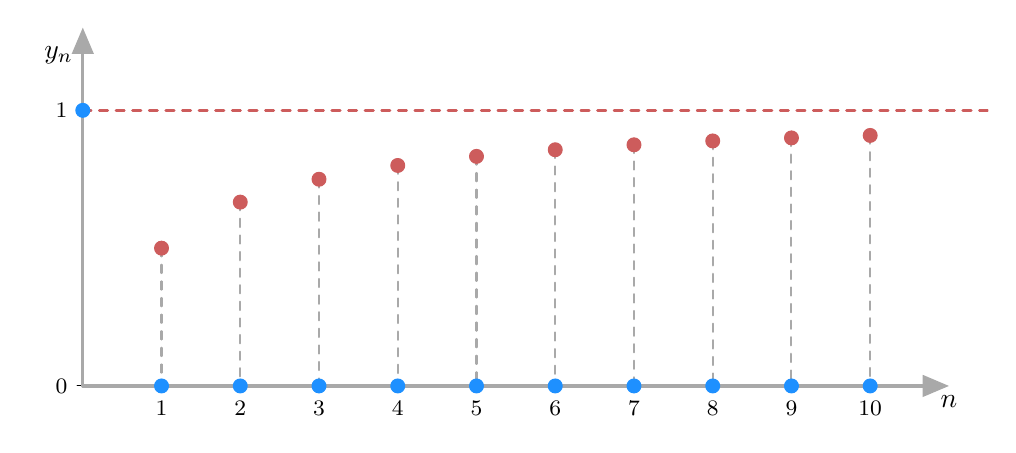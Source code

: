 \begin{tikzpicture}[line cap=round,line join=round,>=triangle 45,x=1.0cm,y=3.5cm]
\foreach \x in {,1,2,3,4,5,6,7,8,9,10}
\draw[shift={(\x,0)},color=black] (0pt,2pt) -- (0pt,-2pt) node[below] {\footnotesize $\x$};
\foreach \y in {,0,1}
\draw[shift={(0,\y)},color=black] (2pt,0pt) -- (-2pt,0pt) node[left] {\footnotesize $\y$};
%\draw[color=black] (0pt,-10pt) node[right] {\footnotesize $0$};
\draw[color=black] (0,1.2) node[left] { $y_{n}$};
\draw[color=black] (11,0) node[below] { $n$};
\clip(-0.7,-0.10) rectangle (11.5,1.3);
\draw [line width=1pt,color=IndianRed,dash pattern=on 3pt off 3pt,domain=0:11.5] plot(\x,{(--1.-0.*\x)/1.});
\draw [->,line width=1.2pt,color=DarkGray] (0.,0.) -- (0.,1.3);
\draw [->,line width=1.2pt,color=DarkGray] (0.,0.) -- (11.,0.);
\draw [line width=.75pt,dash pattern=on 3pt off 3pt,color=DarkGray] (1.,0.5)-- (1.,0.);
\draw [line width=.75pt,dash pattern=on 3pt off 3pt,color=DarkGray] (2.,0.667)-- (2.,0.);
\draw [line width=.75pt,dash pattern=on 3pt off 3pt,color=DarkGray] (3.,0.75)-- (3.,0.);
\draw [line width=.75pt,dash pattern=on 3pt off 3pt,color=DarkGray] (4.,0.8)-- (4.,0.);
\draw [line width=.75pt,dash pattern=on 3pt off 3pt,color=DarkGray] (5.,0.833)-- (5.,0.);
\draw [line width=.75pt,dash pattern=on 3pt off 3pt,color=DarkGray] (6.,0.857)-- (6.,0.);
\draw [line width=.75pt,dash pattern=on 3pt off 3pt,color=DarkGray] (7.,0.875)-- (7.,0.);
\draw [line width=.75pt,dash pattern=on 3pt off 3pt,color=DarkGray] (8.,0.889)-- (8.,0.);
\draw [line width=.75pt,dash pattern=on 3pt off 3pt,color=DarkGray] (9.,0.9)-- (9.,0.);
\draw [line width=.75pt,dash pattern=on 3pt off 3pt,color=DarkGray] (10.,0.909)-- (10.,0.);
\begin{scriptsize}
\filldraw [DodgerBlue] (1.,0.) circle (2.5pt);
\filldraw [DodgerBlue] (2.,0.) circle (2.5pt);
\filldraw [DodgerBlue] (3.,0.) circle (2.5pt);
\filldraw [DodgerBlue] (4.,0.) circle (2.5pt);
\filldraw [DodgerBlue] (5.,0.) circle (2.5pt);
\filldraw [DodgerBlue] (6.,0.) circle (2.5pt);
\filldraw [DodgerBlue] (7.,0.) circle (2.5pt);
\filldraw [DodgerBlue] (8.,0.) circle (2.5pt);
\filldraw [DodgerBlue] (0.,1.) circle (2.5pt);
\filldraw [DodgerBlue] (9.,0.) circle (2.5pt);
\filldraw [DodgerBlue] (0.,3.) circle (2.5pt);
\filldraw [DodgerBlue] (10.,0.) circle (2.5pt);
\filldraw [IndianRed] (1.,0.5) circle (2.5pt);
\filldraw [IndianRed] (2.,0.667) circle (2.5pt);
\filldraw [IndianRed] (3.,0.75) circle (2.5pt);
\filldraw [IndianRed] (4.,0.8) circle (2.5pt);
\filldraw [IndianRed] (5.,0.833) circle (2.5pt);
\filldraw [IndianRed] (6.,0.857) circle (2.5pt);
\filldraw [IndianRed] (7.,0.875) circle (2.5pt);
\filldraw [IndianRed] (8.,0.889) circle (2.5pt);
\filldraw [IndianRed] (9.,0.9) circle (2.5pt);
\filldraw [IndianRed] (10.,0.909) circle (2.5pt);
\end{scriptsize}
\end{tikzpicture}